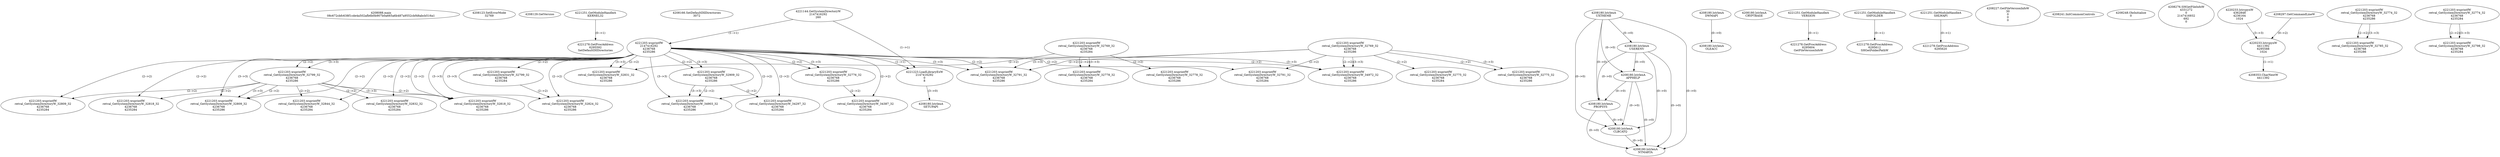 // Global SCDG with merge call
digraph {
	0 [label="4208088.main
08c672cbfc638f1cde4a502afb6b0b907b0a665a6b487a9552cbf48abcb516a1"]
	1 [label="4208123.SetErrorMode
32769"]
	2 [label="4208129.GetVersion
"]
	3 [label="4221251.GetModuleHandleA
KERNEL32"]
	4 [label="4221278.GetProcAddress
6295592
SetDefaultDllDirectories"]
	3 -> 4 [label="(0-->1)"]
	5 [label="4208166.SetDefaultDllDirectories
3072"]
	6 [label="4221144.GetSystemDirectoryW
2147416292
260"]
	7 [label="4221203.wsprintfW
2147416292
4236768
4235286"]
	6 -> 7 [label="(1-->1)"]
	8 [label="4221223.LoadLibraryExW
2147416292
0
8"]
	6 -> 8 [label="(1-->1)"]
	7 -> 8 [label="(1-->1)"]
	9 [label="4208180.lstrlenA
UXTHEME"]
	10 [label="4208180.lstrlenA
USERENV"]
	9 -> 10 [label="(0-->0)"]
	11 [label="4208180.lstrlenA
SETUPAPI"]
	8 -> 11 [label="(3-->0)"]
	12 [label="4208180.lstrlenA
APPHELP"]
	9 -> 12 [label="(0-->0)"]
	10 -> 12 [label="(0-->0)"]
	13 [label="4221203.wsprintfW
retval_GetSystemDirectoryW_32769_32
4236768
4235284"]
	14 [label="4221203.wsprintfW
retval_GetSystemDirectoryW_32831_32
4236768
4235286"]
	7 -> 14 [label="(2-->2)"]
	13 -> 14 [label="(2-->2)"]
	7 -> 14 [label="(3-->3)"]
	15 [label="4208180.lstrlenA
PROPSYS"]
	9 -> 15 [label="(0-->0)"]
	10 -> 15 [label="(0-->0)"]
	12 -> 15 [label="(0-->0)"]
	16 [label="4208180.lstrlenA
DWMAPI"]
	17 [label="4208180.lstrlenA
CRYPTBASE"]
	18 [label="4208180.lstrlenA
OLEACC"]
	16 -> 18 [label="(0-->0)"]
	19 [label="4208180.lstrlenA
CLBCATQ"]
	9 -> 19 [label="(0-->0)"]
	10 -> 19 [label="(0-->0)"]
	12 -> 19 [label="(0-->0)"]
	15 -> 19 [label="(0-->0)"]
	20 [label="4208180.lstrlenA
NTMARTA"]
	9 -> 20 [label="(0-->0)"]
	10 -> 20 [label="(0-->0)"]
	12 -> 20 [label="(0-->0)"]
	15 -> 20 [label="(0-->0)"]
	19 -> 20 [label="(0-->0)"]
	21 [label="4221251.GetModuleHandleA
VERSION"]
	22 [label="4221278.GetProcAddress
6295604
GetFileVersionInfoW"]
	21 -> 22 [label="(0-->1)"]
	23 [label="4221251.GetModuleHandleA
SHFOLDER"]
	24 [label="4221278.GetProcAddress
6295612
SHGetFolderPathW"]
	23 -> 24 [label="(0-->1)"]
	25 [label="4221251.GetModuleHandleA
SHLWAPI"]
	26 [label="4221278.GetProcAddress
6295620
"]
	25 -> 26 [label="(0-->1)"]
	27 [label="4208227.GetFileVersionInfoW
30
0
0
0"]
	28 [label="4208241.InitCommonControls
"]
	29 [label="4208248.OleInitialize
0"]
	30 [label="4208276.SHGetFileInfoW
4331272
0
2147416932
692
0"]
	31 [label="4220233.lstrcpynW
4362848
4236164
1024"]
	32 [label="4208297.GetCommandLineW
"]
	33 [label="4220233.lstrcpynW
4411392
6295588
1024"]
	32 -> 33 [label="(0-->2)"]
	31 -> 33 [label="(3-->3)"]
	34 [label="4208353.CharNextW
4411392"]
	33 -> 34 [label="(1-->1)"]
	35 [label="4221203.wsprintfW
retval_GetSystemDirectoryW_32909_32
4236768
4235286"]
	7 -> 35 [label="(2-->2)"]
	7 -> 35 [label="(3-->3)"]
	36 [label="4221203.wsprintfW
retval_GetSystemDirectoryW_34903_32
4236768
4235286"]
	7 -> 36 [label="(2-->2)"]
	35 -> 36 [label="(2-->2)"]
	7 -> 36 [label="(3-->3)"]
	35 -> 36 [label="(3-->3)"]
	37 [label="4221203.wsprintfW
retval_GetSystemDirectoryW_34297_32
4236768
4235284"]
	7 -> 37 [label="(2-->2)"]
	35 -> 37 [label="(2-->2)"]
	38 [label="4221203.wsprintfW
retval_GetSystemDirectoryW_32776_32
4236768
4235286"]
	7 -> 38 [label="(2-->2)"]
	7 -> 38 [label="(3-->3)"]
	39 [label="4221203.wsprintfW
retval_GetSystemDirectoryW_34387_32
4236768
4235284"]
	7 -> 39 [label="(2-->2)"]
	38 -> 39 [label="(2-->2)"]
	40 [label="4221203.wsprintfW
retval_GetSystemDirectoryW_32769_32
4236768
4235286"]
	41 [label="4221203.wsprintfW
retval_GetSystemDirectoryW_34972_32
4236768
4235286"]
	7 -> 41 [label="(2-->2)"]
	40 -> 41 [label="(2-->2)"]
	7 -> 41 [label="(3-->3)"]
	40 -> 41 [label="(3-->3)"]
	42 [label="4221203.wsprintfW
retval_GetSystemDirectoryW_32778_32
4236768
4235286"]
	13 -> 42 [label="(2-->2)"]
	43 [label="4221203.wsprintfW
retval_GetSystemDirectoryW_32774_32
4236768
4235286"]
	44 [label="4221203.wsprintfW
retval_GetSystemDirectoryW_32785_32
4236768
4235286"]
	43 -> 44 [label="(2-->2)"]
	43 -> 44 [label="(3-->3)"]
	45 [label="4221203.wsprintfW
retval_GetSystemDirectoryW_32775_32
4236768
4235284"]
	40 -> 45 [label="(2-->2)"]
	46 [label="4221203.wsprintfW
retval_GetSystemDirectoryW_32775_32
4236768
4235286"]
	40 -> 46 [label="(2-->2)"]
	40 -> 46 [label="(3-->3)"]
	47 [label="4221203.wsprintfW
retval_GetSystemDirectoryW_32778_32
4236768
4235284"]
	13 -> 47 [label="(2-->2)"]
	13 -> 47 [label="(3-->3)"]
	48 [label="4221203.wsprintfW
retval_GetSystemDirectoryW_32791_32
4236768
4235286"]
	7 -> 48 [label="(2-->2)"]
	40 -> 48 [label="(2-->2)"]
	7 -> 48 [label="(3-->3)"]
	40 -> 48 [label="(3-->3)"]
	49 [label="4221203.wsprintfW
retval_GetSystemDirectoryW_32799_32
4236768
4235286"]
	7 -> 49 [label="(2-->2)"]
	7 -> 49 [label="(3-->3)"]
	50 [label="4221203.wsprintfW
retval_GetSystemDirectoryW_32809_32
4236768
4235284"]
	7 -> 50 [label="(2-->2)"]
	49 -> 50 [label="(2-->2)"]
	51 [label="4221203.wsprintfW
retval_GetSystemDirectoryW_32774_32
4236768
4235284"]
	52 [label="4221203.wsprintfW
retval_GetSystemDirectoryW_32798_32
4236768
4235284"]
	51 -> 52 [label="(2-->2)"]
	51 -> 52 [label="(3-->3)"]
	53 [label="4221203.wsprintfW
retval_GetSystemDirectoryW_32818_32
4236768
4235284"]
	7 -> 53 [label="(2-->2)"]
	49 -> 53 [label="(2-->2)"]
	54 [label="4221203.wsprintfW
retval_GetSystemDirectoryW_32799_32
4236768
4235284"]
	7 -> 54 [label="(2-->2)"]
	55 [label="4221203.wsprintfW
retval_GetSystemDirectoryW_32824_32
4236768
4235286"]
	7 -> 55 [label="(2-->2)"]
	54 -> 55 [label="(2-->2)"]
	7 -> 55 [label="(3-->3)"]
	56 [label="4221203.wsprintfW
retval_GetSystemDirectoryW_32791_32
4236768
4235284"]
	7 -> 56 [label="(2-->2)"]
	40 -> 56 [label="(2-->2)"]
	57 [label="4221203.wsprintfW
retval_GetSystemDirectoryW_32818_32
4236768
4235286"]
	7 -> 57 [label="(2-->2)"]
	49 -> 57 [label="(2-->2)"]
	7 -> 57 [label="(3-->3)"]
	49 -> 57 [label="(3-->3)"]
	58 [label="4221203.wsprintfW
retval_GetSystemDirectoryW_32809_32
4236768
4235286"]
	7 -> 58 [label="(2-->2)"]
	49 -> 58 [label="(2-->2)"]
	7 -> 58 [label="(3-->3)"]
	49 -> 58 [label="(3-->3)"]
	59 [label="4221203.wsprintfW
retval_GetSystemDirectoryW_32844_32
4236768
4235284"]
	7 -> 59 [label="(2-->2)"]
	49 -> 59 [label="(2-->2)"]
	60 [label="4221203.wsprintfW
retval_GetSystemDirectoryW_32832_32
4236768
4235284"]
	7 -> 60 [label="(2-->2)"]
	49 -> 60 [label="(2-->2)"]
}
